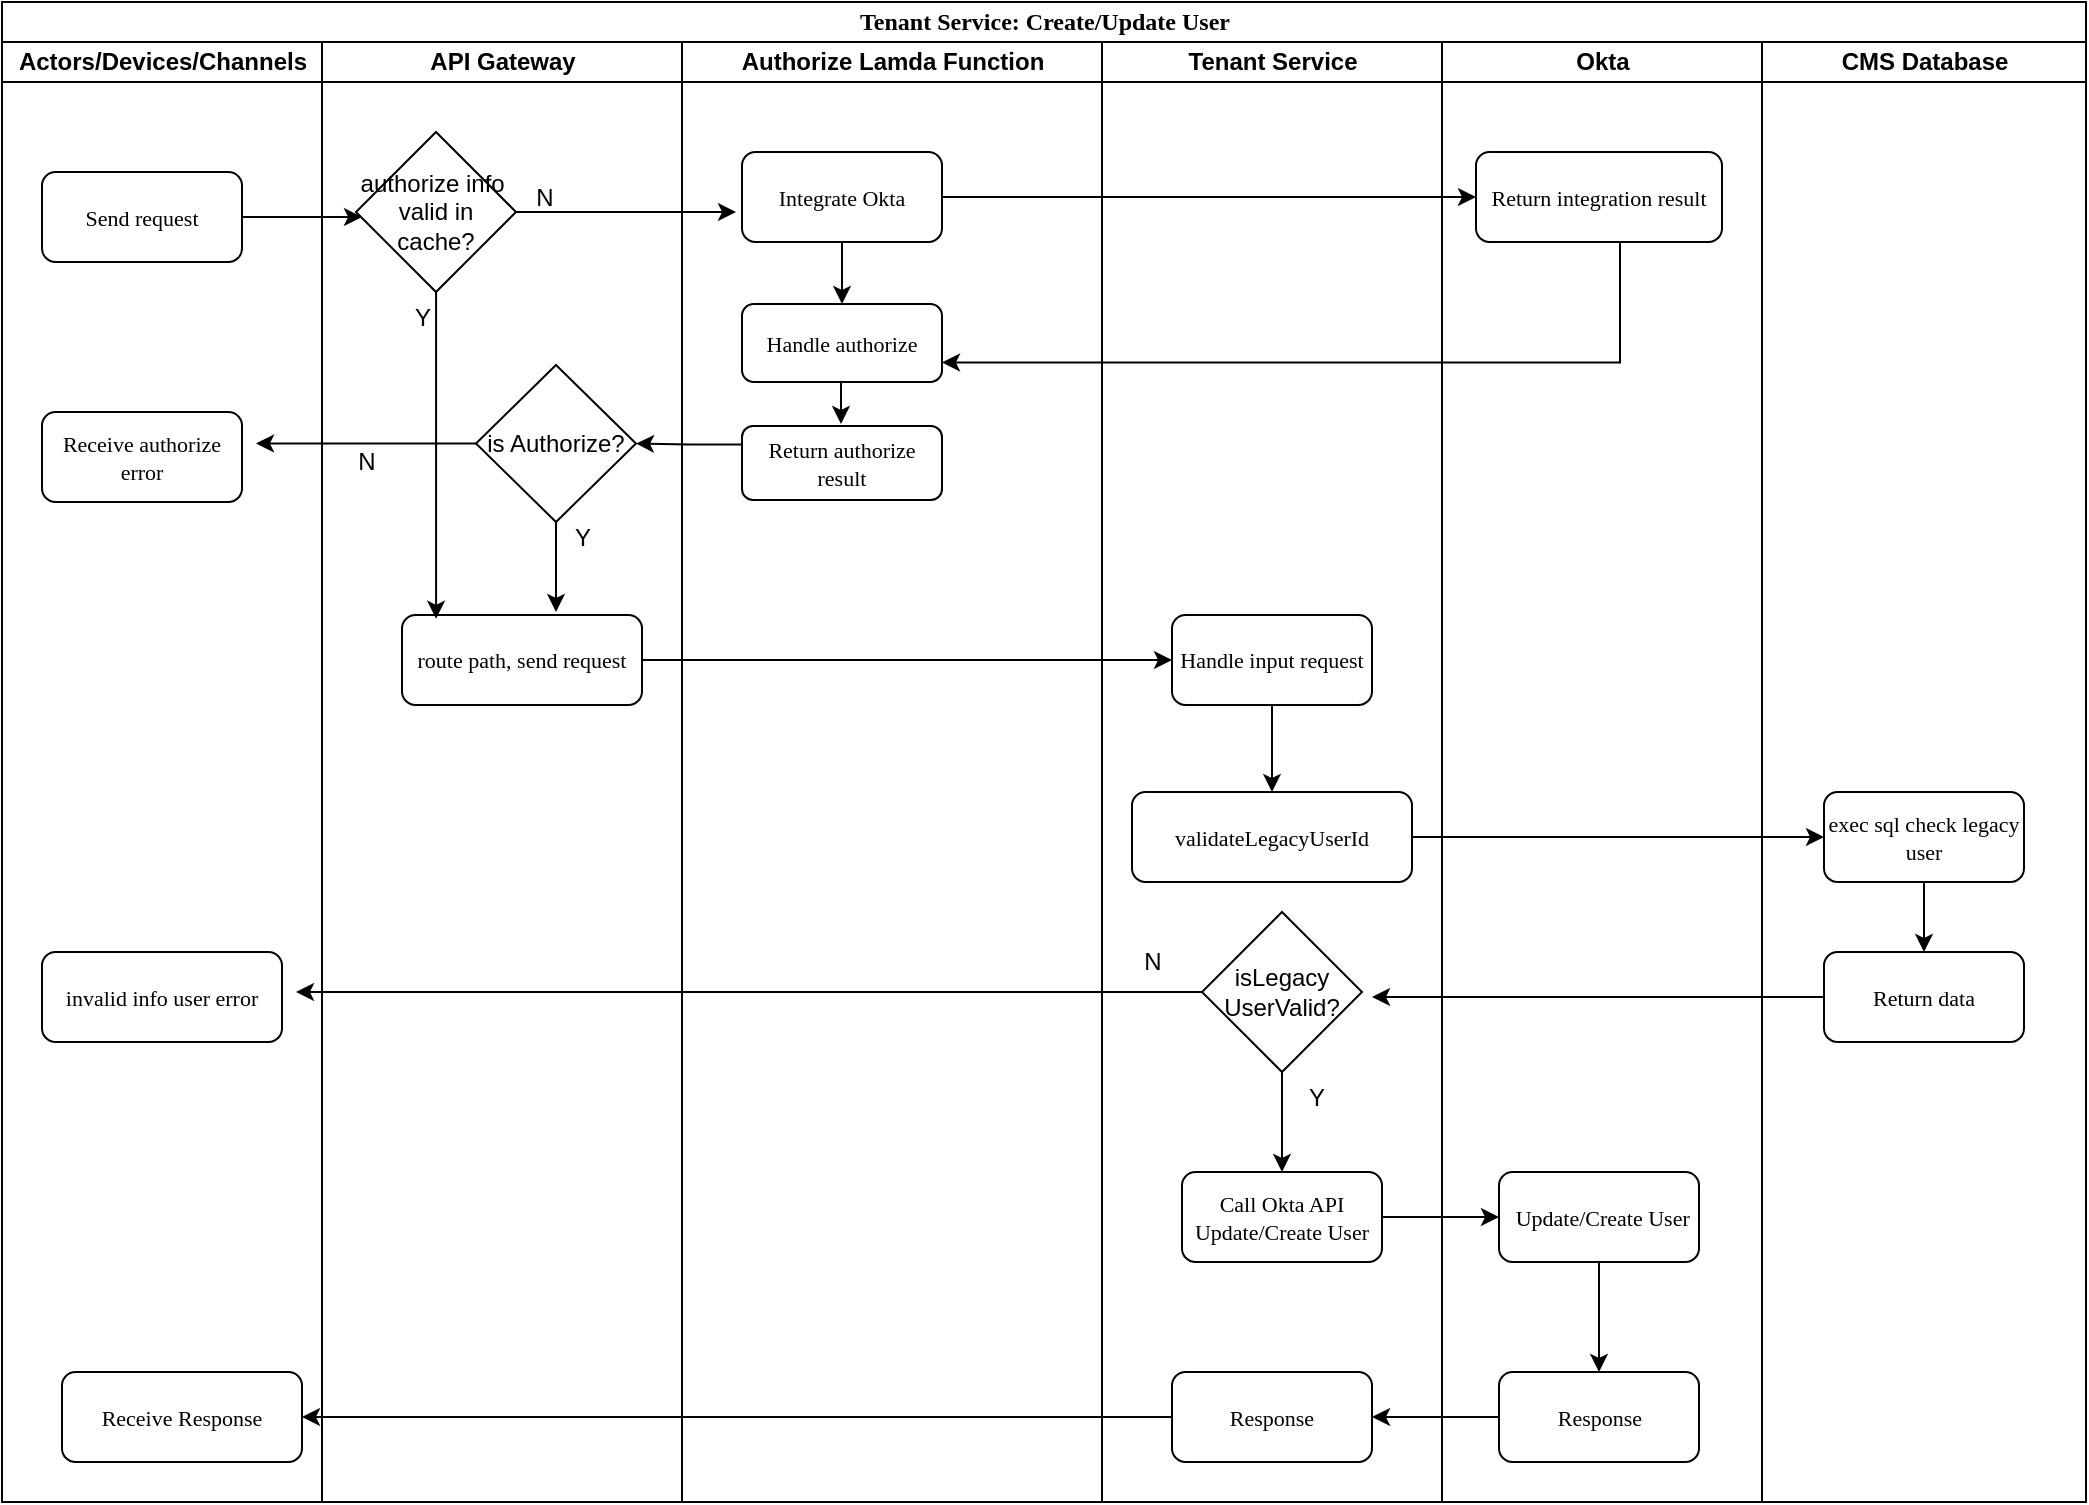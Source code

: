 <mxfile version="22.1.4" type="github">
  <diagram name="Page-1" id="_epDmQ7DwJANLle-jRv4">
    <mxGraphModel dx="1235" dy="615" grid="1" gridSize="10" guides="1" tooltips="1" connect="1" arrows="1" fold="1" page="1" pageScale="1" pageWidth="850" pageHeight="1100" math="0" shadow="0">
      <root>
        <mxCell id="0" />
        <mxCell id="1" parent="0" />
        <mxCell id="6xLyYXpJQIAbNho7niZt-1" value="&lt;font style=&quot;font-size: 12px;&quot;&gt;Tenant Service: Create/Update User&lt;/font&gt;" style="swimlane;html=1;childLayout=stackLayout;startSize=20;rounded=0;shadow=0;labelBackgroundColor=none;strokeWidth=1;fontFamily=Verdana;fontSize=8;align=center;" vertex="1" parent="1">
          <mxGeometry x="33" y="65" width="1042" height="750" as="geometry" />
        </mxCell>
        <mxCell id="6xLyYXpJQIAbNho7niZt-2" value="Actors/Devices/Channels" style="swimlane;html=1;startSize=20;" vertex="1" parent="6xLyYXpJQIAbNho7niZt-1">
          <mxGeometry y="20" width="160" height="730" as="geometry" />
        </mxCell>
        <mxCell id="6xLyYXpJQIAbNho7niZt-3" style="edgeStyle=orthogonalEdgeStyle;rounded=0;orthogonalLoop=1;jettySize=auto;html=1;" edge="1" parent="6xLyYXpJQIAbNho7niZt-2" source="6xLyYXpJQIAbNho7niZt-4">
          <mxGeometry relative="1" as="geometry">
            <mxPoint x="180" y="87.5" as="targetPoint" />
          </mxGeometry>
        </mxCell>
        <mxCell id="6xLyYXpJQIAbNho7niZt-4" value="&lt;font style=&quot;font-size: 11px;&quot;&gt;Send request&lt;/font&gt;" style="rounded=1;whiteSpace=wrap;html=1;shadow=0;labelBackgroundColor=none;strokeWidth=1;fontFamily=Verdana;fontSize=8;align=center;" vertex="1" parent="6xLyYXpJQIAbNho7niZt-2">
          <mxGeometry x="20" y="65" width="100" height="45" as="geometry" />
        </mxCell>
        <mxCell id="6xLyYXpJQIAbNho7niZt-5" value="&lt;span style=&quot;font-size: 11px;&quot;&gt;Receive authorize error&lt;/span&gt;" style="rounded=1;whiteSpace=wrap;html=1;shadow=0;labelBackgroundColor=none;strokeWidth=1;fontFamily=Verdana;fontSize=8;align=center;" vertex="1" parent="6xLyYXpJQIAbNho7niZt-2">
          <mxGeometry x="20" y="185" width="100" height="45" as="geometry" />
        </mxCell>
        <mxCell id="6xLyYXpJQIAbNho7niZt-52" value="&lt;span style=&quot;font-size: 11px;&quot;&gt;Receive Response&lt;/span&gt;" style="rounded=1;whiteSpace=wrap;html=1;shadow=0;labelBackgroundColor=none;strokeWidth=1;fontFamily=Verdana;fontSize=8;align=center;" vertex="1" parent="6xLyYXpJQIAbNho7niZt-2">
          <mxGeometry x="30" y="665" width="120" height="45" as="geometry" />
        </mxCell>
        <mxCell id="6xLyYXpJQIAbNho7niZt-59" value="&lt;span style=&quot;font-size: 11px;&quot;&gt;invalid info user error&lt;/span&gt;" style="rounded=1;whiteSpace=wrap;html=1;shadow=0;labelBackgroundColor=none;strokeWidth=1;fontFamily=Verdana;fontSize=8;align=center;" vertex="1" parent="6xLyYXpJQIAbNho7niZt-2">
          <mxGeometry x="20" y="455" width="120" height="45" as="geometry" />
        </mxCell>
        <mxCell id="6xLyYXpJQIAbNho7niZt-7" value="API Gateway" style="swimlane;html=1;startSize=20;" vertex="1" parent="6xLyYXpJQIAbNho7niZt-1">
          <mxGeometry x="160" y="20" width="180" height="730" as="geometry" />
        </mxCell>
        <mxCell id="6xLyYXpJQIAbNho7niZt-8" style="edgeStyle=orthogonalEdgeStyle;rounded=0;orthogonalLoop=1;jettySize=auto;html=1;" edge="1" parent="6xLyYXpJQIAbNho7niZt-7" source="6xLyYXpJQIAbNho7niZt-9">
          <mxGeometry relative="1" as="geometry">
            <mxPoint x="207" y="85" as="targetPoint" />
          </mxGeometry>
        </mxCell>
        <mxCell id="6xLyYXpJQIAbNho7niZt-9" value="authorize info&amp;nbsp; valid in cache?" style="rhombus;whiteSpace=wrap;html=1;" vertex="1" parent="6xLyYXpJQIAbNho7niZt-7">
          <mxGeometry x="17" y="45" width="80" height="80" as="geometry" />
        </mxCell>
        <mxCell id="6xLyYXpJQIAbNho7niZt-10" value="&lt;font style=&quot;font-size: 11px;&quot;&gt;route path, send request&lt;/font&gt;" style="rounded=1;whiteSpace=wrap;html=1;shadow=0;labelBackgroundColor=none;strokeWidth=1;fontFamily=Verdana;fontSize=8;align=center;" vertex="1" parent="6xLyYXpJQIAbNho7niZt-7">
          <mxGeometry x="40" y="286.5" width="120" height="45" as="geometry" />
        </mxCell>
        <mxCell id="6xLyYXpJQIAbNho7niZt-11" style="edgeStyle=orthogonalEdgeStyle;rounded=0;orthogonalLoop=1;jettySize=auto;html=1;" edge="1" parent="6xLyYXpJQIAbNho7niZt-7" source="6xLyYXpJQIAbNho7niZt-12">
          <mxGeometry relative="1" as="geometry">
            <mxPoint x="-33" y="200.75" as="targetPoint" />
          </mxGeometry>
        </mxCell>
        <mxCell id="6xLyYXpJQIAbNho7niZt-12" value="is Authorize?" style="rhombus;whiteSpace=wrap;html=1;" vertex="1" parent="6xLyYXpJQIAbNho7niZt-7">
          <mxGeometry x="77" y="161.5" width="80" height="78.5" as="geometry" />
        </mxCell>
        <mxCell id="6xLyYXpJQIAbNho7niZt-13" value="N" style="text;html=1;align=center;verticalAlign=middle;resizable=0;points=[];autosize=1;strokeColor=none;fillColor=none;" vertex="1" parent="6xLyYXpJQIAbNho7niZt-7">
          <mxGeometry x="97" y="65" width="27" height="26" as="geometry" />
        </mxCell>
        <mxCell id="6xLyYXpJQIAbNho7niZt-14" value="Y" style="text;html=1;align=center;verticalAlign=middle;resizable=0;points=[];autosize=1;strokeColor=none;fillColor=none;" vertex="1" parent="6xLyYXpJQIAbNho7niZt-7">
          <mxGeometry x="117" y="235" width="26" height="26" as="geometry" />
        </mxCell>
        <mxCell id="6xLyYXpJQIAbNho7niZt-15" style="edgeStyle=orthogonalEdgeStyle;rounded=0;orthogonalLoop=1;jettySize=auto;html=1;" edge="1" parent="6xLyYXpJQIAbNho7niZt-7" source="6xLyYXpJQIAbNho7niZt-12">
          <mxGeometry relative="1" as="geometry">
            <mxPoint x="117" y="285" as="targetPoint" />
          </mxGeometry>
        </mxCell>
        <mxCell id="6xLyYXpJQIAbNho7niZt-16" value="Y" style="text;html=1;align=center;verticalAlign=middle;resizable=0;points=[];autosize=1;strokeColor=none;fillColor=none;" vertex="1" parent="6xLyYXpJQIAbNho7niZt-7">
          <mxGeometry x="37" y="125" width="26" height="26" as="geometry" />
        </mxCell>
        <mxCell id="6xLyYXpJQIAbNho7niZt-17" style="edgeStyle=orthogonalEdgeStyle;rounded=0;orthogonalLoop=1;jettySize=auto;html=1;entryX=0.142;entryY=0.042;entryDx=0;entryDy=0;entryPerimeter=0;" edge="1" parent="6xLyYXpJQIAbNho7niZt-7" source="6xLyYXpJQIAbNho7niZt-9" target="6xLyYXpJQIAbNho7niZt-10">
          <mxGeometry relative="1" as="geometry" />
        </mxCell>
        <mxCell id="6xLyYXpJQIAbNho7niZt-18" value="N" style="text;html=1;align=center;verticalAlign=middle;resizable=0;points=[];autosize=1;strokeColor=none;fillColor=none;" vertex="1" parent="6xLyYXpJQIAbNho7niZt-7">
          <mxGeometry x="7" y="195" width="30" height="30" as="geometry" />
        </mxCell>
        <mxCell id="6xLyYXpJQIAbNho7niZt-19" value="Authorize Lamda Function" style="swimlane;html=1;startSize=20;" vertex="1" parent="6xLyYXpJQIAbNho7niZt-1">
          <mxGeometry x="340" y="20" width="210" height="730" as="geometry" />
        </mxCell>
        <mxCell id="6xLyYXpJQIAbNho7niZt-20" style="edgeStyle=orthogonalEdgeStyle;rounded=0;orthogonalLoop=1;jettySize=auto;html=1;entryX=0.5;entryY=0;entryDx=0;entryDy=0;" edge="1" parent="6xLyYXpJQIAbNho7niZt-19" source="6xLyYXpJQIAbNho7niZt-21" target="6xLyYXpJQIAbNho7niZt-22">
          <mxGeometry relative="1" as="geometry" />
        </mxCell>
        <mxCell id="6xLyYXpJQIAbNho7niZt-21" value="&lt;span style=&quot;font-size: 11px;&quot;&gt;Integrate Okta&lt;/span&gt;" style="rounded=1;whiteSpace=wrap;html=1;shadow=0;labelBackgroundColor=none;strokeWidth=1;fontFamily=Verdana;fontSize=8;align=center;" vertex="1" parent="6xLyYXpJQIAbNho7niZt-19">
          <mxGeometry x="30" y="55" width="100" height="45" as="geometry" />
        </mxCell>
        <mxCell id="6xLyYXpJQIAbNho7niZt-22" value="&lt;span style=&quot;font-size: 11px;&quot;&gt;Handle authorize&lt;/span&gt;" style="rounded=1;whiteSpace=wrap;html=1;shadow=0;labelBackgroundColor=none;strokeWidth=1;fontFamily=Verdana;fontSize=8;align=center;" vertex="1" parent="6xLyYXpJQIAbNho7niZt-19">
          <mxGeometry x="30" y="131" width="100" height="39" as="geometry" />
        </mxCell>
        <mxCell id="6xLyYXpJQIAbNho7niZt-23" value="&lt;span style=&quot;font-size: 11px;&quot;&gt;Return authorize result&lt;/span&gt;" style="rounded=1;whiteSpace=wrap;html=1;shadow=0;labelBackgroundColor=none;strokeWidth=1;fontFamily=Verdana;fontSize=8;align=center;" vertex="1" parent="6xLyYXpJQIAbNho7niZt-19">
          <mxGeometry x="30" y="192" width="100" height="37" as="geometry" />
        </mxCell>
        <mxCell id="6xLyYXpJQIAbNho7niZt-24" style="edgeStyle=orthogonalEdgeStyle;rounded=0;orthogonalLoop=1;jettySize=auto;html=1;entryX=0.5;entryY=0;entryDx=0;entryDy=0;" edge="1" parent="6xLyYXpJQIAbNho7niZt-19">
          <mxGeometry relative="1" as="geometry">
            <mxPoint x="79.5" y="170" as="sourcePoint" />
            <mxPoint x="79.5" y="191" as="targetPoint" />
          </mxGeometry>
        </mxCell>
        <mxCell id="6xLyYXpJQIAbNho7niZt-25" value="Tenant Service" style="swimlane;html=1;startSize=20;" vertex="1" parent="6xLyYXpJQIAbNho7niZt-1">
          <mxGeometry x="550" y="20" width="170" height="730" as="geometry" />
        </mxCell>
        <mxCell id="6xLyYXpJQIAbNho7niZt-26" style="edgeStyle=orthogonalEdgeStyle;rounded=0;orthogonalLoop=1;jettySize=auto;html=1;" edge="1" parent="6xLyYXpJQIAbNho7niZt-25" source="6xLyYXpJQIAbNho7niZt-27" target="6xLyYXpJQIAbNho7niZt-28">
          <mxGeometry relative="1" as="geometry" />
        </mxCell>
        <mxCell id="6xLyYXpJQIAbNho7niZt-27" value="&lt;font style=&quot;font-size: 11px;&quot;&gt;Handle input request&lt;/font&gt;" style="rounded=1;whiteSpace=wrap;html=1;shadow=0;labelBackgroundColor=none;strokeWidth=1;fontFamily=Verdana;fontSize=8;align=center;" vertex="1" parent="6xLyYXpJQIAbNho7niZt-25">
          <mxGeometry x="35" y="286.5" width="100" height="45" as="geometry" />
        </mxCell>
        <mxCell id="6xLyYXpJQIAbNho7niZt-28" value="&lt;font style=&quot;font-size: 11px;&quot;&gt;validateLegacyUserId&lt;/font&gt;" style="rounded=1;whiteSpace=wrap;html=1;shadow=0;labelBackgroundColor=none;strokeWidth=1;fontFamily=Verdana;fontSize=8;align=center;" vertex="1" parent="6xLyYXpJQIAbNho7niZt-25">
          <mxGeometry x="15" y="375" width="140" height="45" as="geometry" />
        </mxCell>
        <mxCell id="6xLyYXpJQIAbNho7niZt-53" style="edgeStyle=orthogonalEdgeStyle;rounded=0;orthogonalLoop=1;jettySize=auto;html=1;entryX=0.5;entryY=0;entryDx=0;entryDy=0;" edge="1" parent="6xLyYXpJQIAbNho7niZt-25" source="6xLyYXpJQIAbNho7niZt-46" target="6xLyYXpJQIAbNho7niZt-47">
          <mxGeometry relative="1" as="geometry" />
        </mxCell>
        <mxCell id="6xLyYXpJQIAbNho7niZt-60" style="edgeStyle=orthogonalEdgeStyle;rounded=0;orthogonalLoop=1;jettySize=auto;html=1;" edge="1" parent="6xLyYXpJQIAbNho7niZt-25" source="6xLyYXpJQIAbNho7niZt-46">
          <mxGeometry relative="1" as="geometry">
            <mxPoint x="-403" y="475" as="targetPoint" />
          </mxGeometry>
        </mxCell>
        <mxCell id="6xLyYXpJQIAbNho7niZt-46" value="isLegacy&lt;br&gt;UserValid?" style="rhombus;whiteSpace=wrap;html=1;" vertex="1" parent="6xLyYXpJQIAbNho7niZt-25">
          <mxGeometry x="50" y="435" width="80" height="80" as="geometry" />
        </mxCell>
        <mxCell id="6xLyYXpJQIAbNho7niZt-47" value="&lt;font style=&quot;font-size: 11px;&quot;&gt;Call Okta API Update/Create User&lt;/font&gt;" style="rounded=1;whiteSpace=wrap;html=1;shadow=0;labelBackgroundColor=none;strokeWidth=1;fontFamily=Verdana;fontSize=8;align=center;" vertex="1" parent="6xLyYXpJQIAbNho7niZt-25">
          <mxGeometry x="40" y="565" width="100" height="45" as="geometry" />
        </mxCell>
        <mxCell id="6xLyYXpJQIAbNho7niZt-51" value="&lt;span style=&quot;font-size: 11px;&quot;&gt;Response&lt;/span&gt;" style="rounded=1;whiteSpace=wrap;html=1;shadow=0;labelBackgroundColor=none;strokeWidth=1;fontFamily=Verdana;fontSize=8;align=center;" vertex="1" parent="6xLyYXpJQIAbNho7niZt-25">
          <mxGeometry x="35" y="665" width="100" height="45" as="geometry" />
        </mxCell>
        <mxCell id="6xLyYXpJQIAbNho7niZt-61" value="N" style="text;html=1;align=center;verticalAlign=middle;resizable=0;points=[];autosize=1;strokeColor=none;fillColor=none;" vertex="1" parent="6xLyYXpJQIAbNho7niZt-25">
          <mxGeometry x="10" y="445" width="30" height="30" as="geometry" />
        </mxCell>
        <mxCell id="6xLyYXpJQIAbNho7niZt-32" value="Okta" style="swimlane;html=1;startSize=20;" vertex="1" parent="6xLyYXpJQIAbNho7niZt-1">
          <mxGeometry x="720" y="20" width="160" height="730" as="geometry" />
        </mxCell>
        <mxCell id="6xLyYXpJQIAbNho7niZt-33" value="&lt;span style=&quot;font-size: 11px;&quot;&gt;Return integration result&lt;/span&gt;" style="rounded=1;whiteSpace=wrap;html=1;shadow=0;labelBackgroundColor=none;strokeWidth=1;fontFamily=Verdana;fontSize=8;align=center;" vertex="1" parent="6xLyYXpJQIAbNho7niZt-32">
          <mxGeometry x="17" y="55" width="123" height="45" as="geometry" />
        </mxCell>
        <mxCell id="6xLyYXpJQIAbNho7niZt-55" style="edgeStyle=orthogonalEdgeStyle;rounded=0;orthogonalLoop=1;jettySize=auto;html=1;entryX=0.5;entryY=0;entryDx=0;entryDy=0;" edge="1" parent="6xLyYXpJQIAbNho7niZt-32" source="6xLyYXpJQIAbNho7niZt-48" target="6xLyYXpJQIAbNho7niZt-49">
          <mxGeometry relative="1" as="geometry" />
        </mxCell>
        <mxCell id="6xLyYXpJQIAbNho7niZt-48" value="&lt;font style=&quot;font-size: 11px;&quot;&gt;&amp;nbsp;Update/Create User&lt;/font&gt;" style="rounded=1;whiteSpace=wrap;html=1;shadow=0;labelBackgroundColor=none;strokeWidth=1;fontFamily=Verdana;fontSize=8;align=center;" vertex="1" parent="6xLyYXpJQIAbNho7niZt-32">
          <mxGeometry x="28.5" y="565" width="100" height="45" as="geometry" />
        </mxCell>
        <mxCell id="6xLyYXpJQIAbNho7niZt-49" value="&lt;span style=&quot;font-size: 11px;&quot;&gt;Response&lt;/span&gt;" style="rounded=1;whiteSpace=wrap;html=1;shadow=0;labelBackgroundColor=none;strokeWidth=1;fontFamily=Verdana;fontSize=8;align=center;" vertex="1" parent="6xLyYXpJQIAbNho7niZt-32">
          <mxGeometry x="28.5" y="665" width="100" height="45" as="geometry" />
        </mxCell>
        <mxCell id="6xLyYXpJQIAbNho7niZt-34" style="edgeStyle=orthogonalEdgeStyle;rounded=0;orthogonalLoop=1;jettySize=auto;html=1;entryX=1;entryY=0.5;entryDx=0;entryDy=0;exitX=0;exitY=0.25;exitDx=0;exitDy=0;" edge="1" parent="6xLyYXpJQIAbNho7niZt-1" source="6xLyYXpJQIAbNho7niZt-23" target="6xLyYXpJQIAbNho7niZt-12">
          <mxGeometry relative="1" as="geometry" />
        </mxCell>
        <mxCell id="6xLyYXpJQIAbNho7niZt-35" style="edgeStyle=orthogonalEdgeStyle;rounded=0;orthogonalLoop=1;jettySize=auto;html=1;entryX=0;entryY=0.5;entryDx=0;entryDy=0;" edge="1" parent="6xLyYXpJQIAbNho7niZt-1" source="6xLyYXpJQIAbNho7niZt-10" target="6xLyYXpJQIAbNho7niZt-27">
          <mxGeometry relative="1" as="geometry">
            <mxPoint x="560" y="302.5" as="targetPoint" />
          </mxGeometry>
        </mxCell>
        <mxCell id="6xLyYXpJQIAbNho7niZt-36" value="CMS Database" style="swimlane;html=1;startSize=20;" vertex="1" parent="6xLyYXpJQIAbNho7niZt-1">
          <mxGeometry x="880" y="20" width="162" height="730" as="geometry" />
        </mxCell>
        <mxCell id="6xLyYXpJQIAbNho7niZt-37" style="edgeStyle=orthogonalEdgeStyle;rounded=0;orthogonalLoop=1;jettySize=auto;html=1;" edge="1" parent="6xLyYXpJQIAbNho7niZt-36" source="6xLyYXpJQIAbNho7niZt-38" target="6xLyYXpJQIAbNho7niZt-39">
          <mxGeometry relative="1" as="geometry" />
        </mxCell>
        <mxCell id="6xLyYXpJQIAbNho7niZt-38" value="&lt;span style=&quot;font-size: 11px;&quot;&gt;exec sql check legacy user&lt;/span&gt;" style="rounded=1;whiteSpace=wrap;html=1;shadow=0;labelBackgroundColor=none;strokeWidth=1;fontFamily=Verdana;fontSize=8;align=center;" vertex="1" parent="6xLyYXpJQIAbNho7niZt-36">
          <mxGeometry x="31" y="375" width="100" height="45" as="geometry" />
        </mxCell>
        <mxCell id="6xLyYXpJQIAbNho7niZt-39" value="&lt;font style=&quot;font-size: 11px;&quot;&gt;Return data&lt;/font&gt;" style="rounded=1;whiteSpace=wrap;html=1;shadow=0;labelBackgroundColor=none;strokeWidth=1;fontFamily=Verdana;fontSize=8;align=center;" vertex="1" parent="6xLyYXpJQIAbNho7niZt-36">
          <mxGeometry x="31" y="455" width="100" height="45" as="geometry" />
        </mxCell>
        <mxCell id="6xLyYXpJQIAbNho7niZt-40" style="edgeStyle=orthogonalEdgeStyle;rounded=0;orthogonalLoop=1;jettySize=auto;html=1;" edge="1" parent="6xLyYXpJQIAbNho7niZt-1" source="6xLyYXpJQIAbNho7niZt-21" target="6xLyYXpJQIAbNho7niZt-33">
          <mxGeometry relative="1" as="geometry" />
        </mxCell>
        <mxCell id="6xLyYXpJQIAbNho7niZt-41" style="edgeStyle=orthogonalEdgeStyle;rounded=0;orthogonalLoop=1;jettySize=auto;html=1;entryX=1;entryY=0.75;entryDx=0;entryDy=0;" edge="1" parent="6xLyYXpJQIAbNho7niZt-1" source="6xLyYXpJQIAbNho7niZt-33" target="6xLyYXpJQIAbNho7niZt-22">
          <mxGeometry relative="1" as="geometry">
            <Array as="points">
              <mxPoint x="809" y="180" />
            </Array>
          </mxGeometry>
        </mxCell>
        <mxCell id="6xLyYXpJQIAbNho7niZt-42" style="edgeStyle=orthogonalEdgeStyle;rounded=0;orthogonalLoop=1;jettySize=auto;html=1;" edge="1" parent="6xLyYXpJQIAbNho7niZt-1" source="6xLyYXpJQIAbNho7niZt-28" target="6xLyYXpJQIAbNho7niZt-38">
          <mxGeometry relative="1" as="geometry" />
        </mxCell>
        <mxCell id="6xLyYXpJQIAbNho7niZt-43" style="edgeStyle=orthogonalEdgeStyle;rounded=0;orthogonalLoop=1;jettySize=auto;html=1;entryX=1;entryY=0.5;entryDx=0;entryDy=0;" edge="1" parent="6xLyYXpJQIAbNho7niZt-1" source="6xLyYXpJQIAbNho7niZt-39">
          <mxGeometry relative="1" as="geometry">
            <mxPoint x="685" y="497.5" as="targetPoint" />
          </mxGeometry>
        </mxCell>
        <mxCell id="6xLyYXpJQIAbNho7niZt-54" style="edgeStyle=orthogonalEdgeStyle;rounded=0;orthogonalLoop=1;jettySize=auto;html=1;" edge="1" parent="6xLyYXpJQIAbNho7niZt-1" source="6xLyYXpJQIAbNho7niZt-47" target="6xLyYXpJQIAbNho7niZt-48">
          <mxGeometry relative="1" as="geometry" />
        </mxCell>
        <mxCell id="6xLyYXpJQIAbNho7niZt-56" style="edgeStyle=orthogonalEdgeStyle;rounded=0;orthogonalLoop=1;jettySize=auto;html=1;" edge="1" parent="6xLyYXpJQIAbNho7niZt-1" source="6xLyYXpJQIAbNho7niZt-49" target="6xLyYXpJQIAbNho7niZt-51">
          <mxGeometry relative="1" as="geometry" />
        </mxCell>
        <mxCell id="6xLyYXpJQIAbNho7niZt-58" style="edgeStyle=orthogonalEdgeStyle;rounded=0;orthogonalLoop=1;jettySize=auto;html=1;" edge="1" parent="6xLyYXpJQIAbNho7niZt-1" source="6xLyYXpJQIAbNho7niZt-51" target="6xLyYXpJQIAbNho7niZt-52">
          <mxGeometry relative="1" as="geometry" />
        </mxCell>
        <mxCell id="6xLyYXpJQIAbNho7niZt-62" value="Y" style="text;html=1;align=center;verticalAlign=middle;resizable=0;points=[];autosize=1;strokeColor=none;fillColor=none;" vertex="1" parent="1">
          <mxGeometry x="675" y="598" width="30" height="30" as="geometry" />
        </mxCell>
      </root>
    </mxGraphModel>
  </diagram>
</mxfile>
